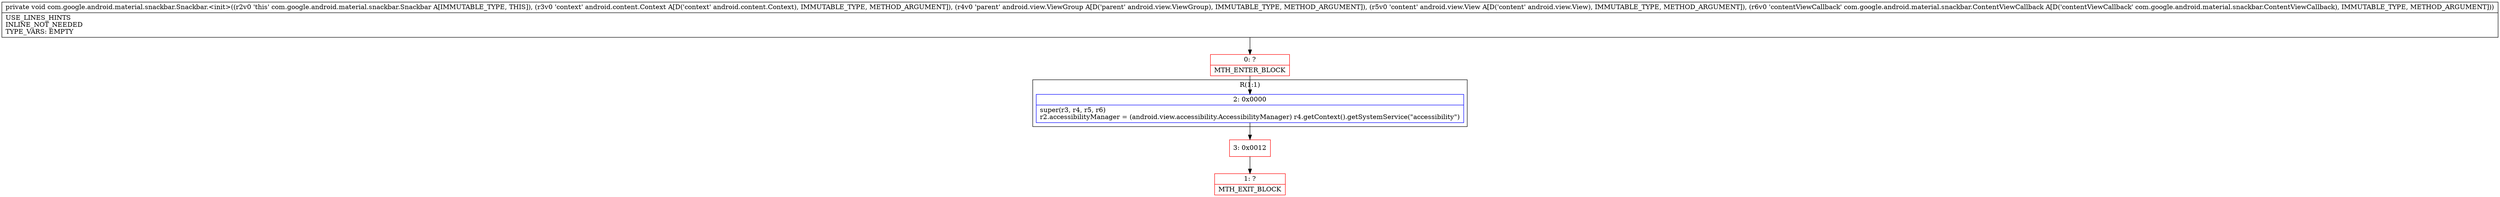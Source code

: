 digraph "CFG forcom.google.android.material.snackbar.Snackbar.\<init\>(Landroid\/content\/Context;Landroid\/view\/ViewGroup;Landroid\/view\/View;Lcom\/google\/android\/material\/snackbar\/ContentViewCallback;)V" {
subgraph cluster_Region_433092437 {
label = "R(1:1)";
node [shape=record,color=blue];
Node_2 [shape=record,label="{2\:\ 0x0000|super(r3, r4, r5, r6)\lr2.accessibilityManager = (android.view.accessibility.AccessibilityManager) r4.getContext().getSystemService(\"accessibility\")\l}"];
}
Node_0 [shape=record,color=red,label="{0\:\ ?|MTH_ENTER_BLOCK\l}"];
Node_3 [shape=record,color=red,label="{3\:\ 0x0012}"];
Node_1 [shape=record,color=red,label="{1\:\ ?|MTH_EXIT_BLOCK\l}"];
MethodNode[shape=record,label="{private void com.google.android.material.snackbar.Snackbar.\<init\>((r2v0 'this' com.google.android.material.snackbar.Snackbar A[IMMUTABLE_TYPE, THIS]), (r3v0 'context' android.content.Context A[D('context' android.content.Context), IMMUTABLE_TYPE, METHOD_ARGUMENT]), (r4v0 'parent' android.view.ViewGroup A[D('parent' android.view.ViewGroup), IMMUTABLE_TYPE, METHOD_ARGUMENT]), (r5v0 'content' android.view.View A[D('content' android.view.View), IMMUTABLE_TYPE, METHOD_ARGUMENT]), (r6v0 'contentViewCallback' com.google.android.material.snackbar.ContentViewCallback A[D('contentViewCallback' com.google.android.material.snackbar.ContentViewCallback), IMMUTABLE_TYPE, METHOD_ARGUMENT]))  | USE_LINES_HINTS\lINLINE_NOT_NEEDED\lTYPE_VARS: EMPTY\l}"];
MethodNode -> Node_0;Node_2 -> Node_3;
Node_0 -> Node_2;
Node_3 -> Node_1;
}


